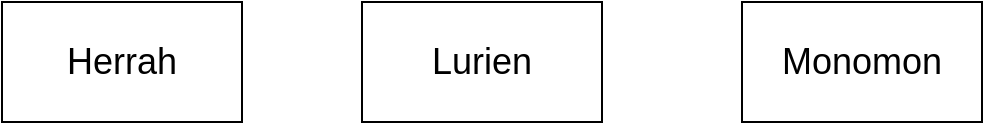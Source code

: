 <mxfile version="21.5.0" type="github">
  <diagram name="Page-1" id="E1PLGVjkxl_ZGxHXgRBv">
    <mxGraphModel dx="875" dy="391" grid="1" gridSize="10" guides="1" tooltips="1" connect="1" arrows="1" fold="1" page="1" pageScale="1" pageWidth="850" pageHeight="1100" math="0" shadow="0">
      <root>
        <mxCell id="0" />
        <mxCell id="1" parent="0" />
        <mxCell id="9u2RtMamcJThF7KN2XwR-1" value="&lt;font style=&quot;font-size: 18px;&quot;&gt;Herrah&lt;/font&gt;" style="rounded=0;whiteSpace=wrap;html=1;" vertex="1" parent="1">
          <mxGeometry x="60" y="220" width="120" height="60" as="geometry" />
        </mxCell>
        <mxCell id="9u2RtMamcJThF7KN2XwR-2" value="&lt;font style=&quot;font-size: 18px;&quot;&gt;Lurien&lt;/font&gt;" style="rounded=0;whiteSpace=wrap;html=1;" vertex="1" parent="1">
          <mxGeometry x="240" y="220" width="120" height="60" as="geometry" />
        </mxCell>
        <mxCell id="9u2RtMamcJThF7KN2XwR-3" value="&lt;font style=&quot;font-size: 18px;&quot;&gt;Monomon&lt;/font&gt;" style="rounded=0;whiteSpace=wrap;html=1;" vertex="1" parent="1">
          <mxGeometry x="430" y="220" width="120" height="60" as="geometry" />
        </mxCell>
      </root>
    </mxGraphModel>
  </diagram>
</mxfile>

